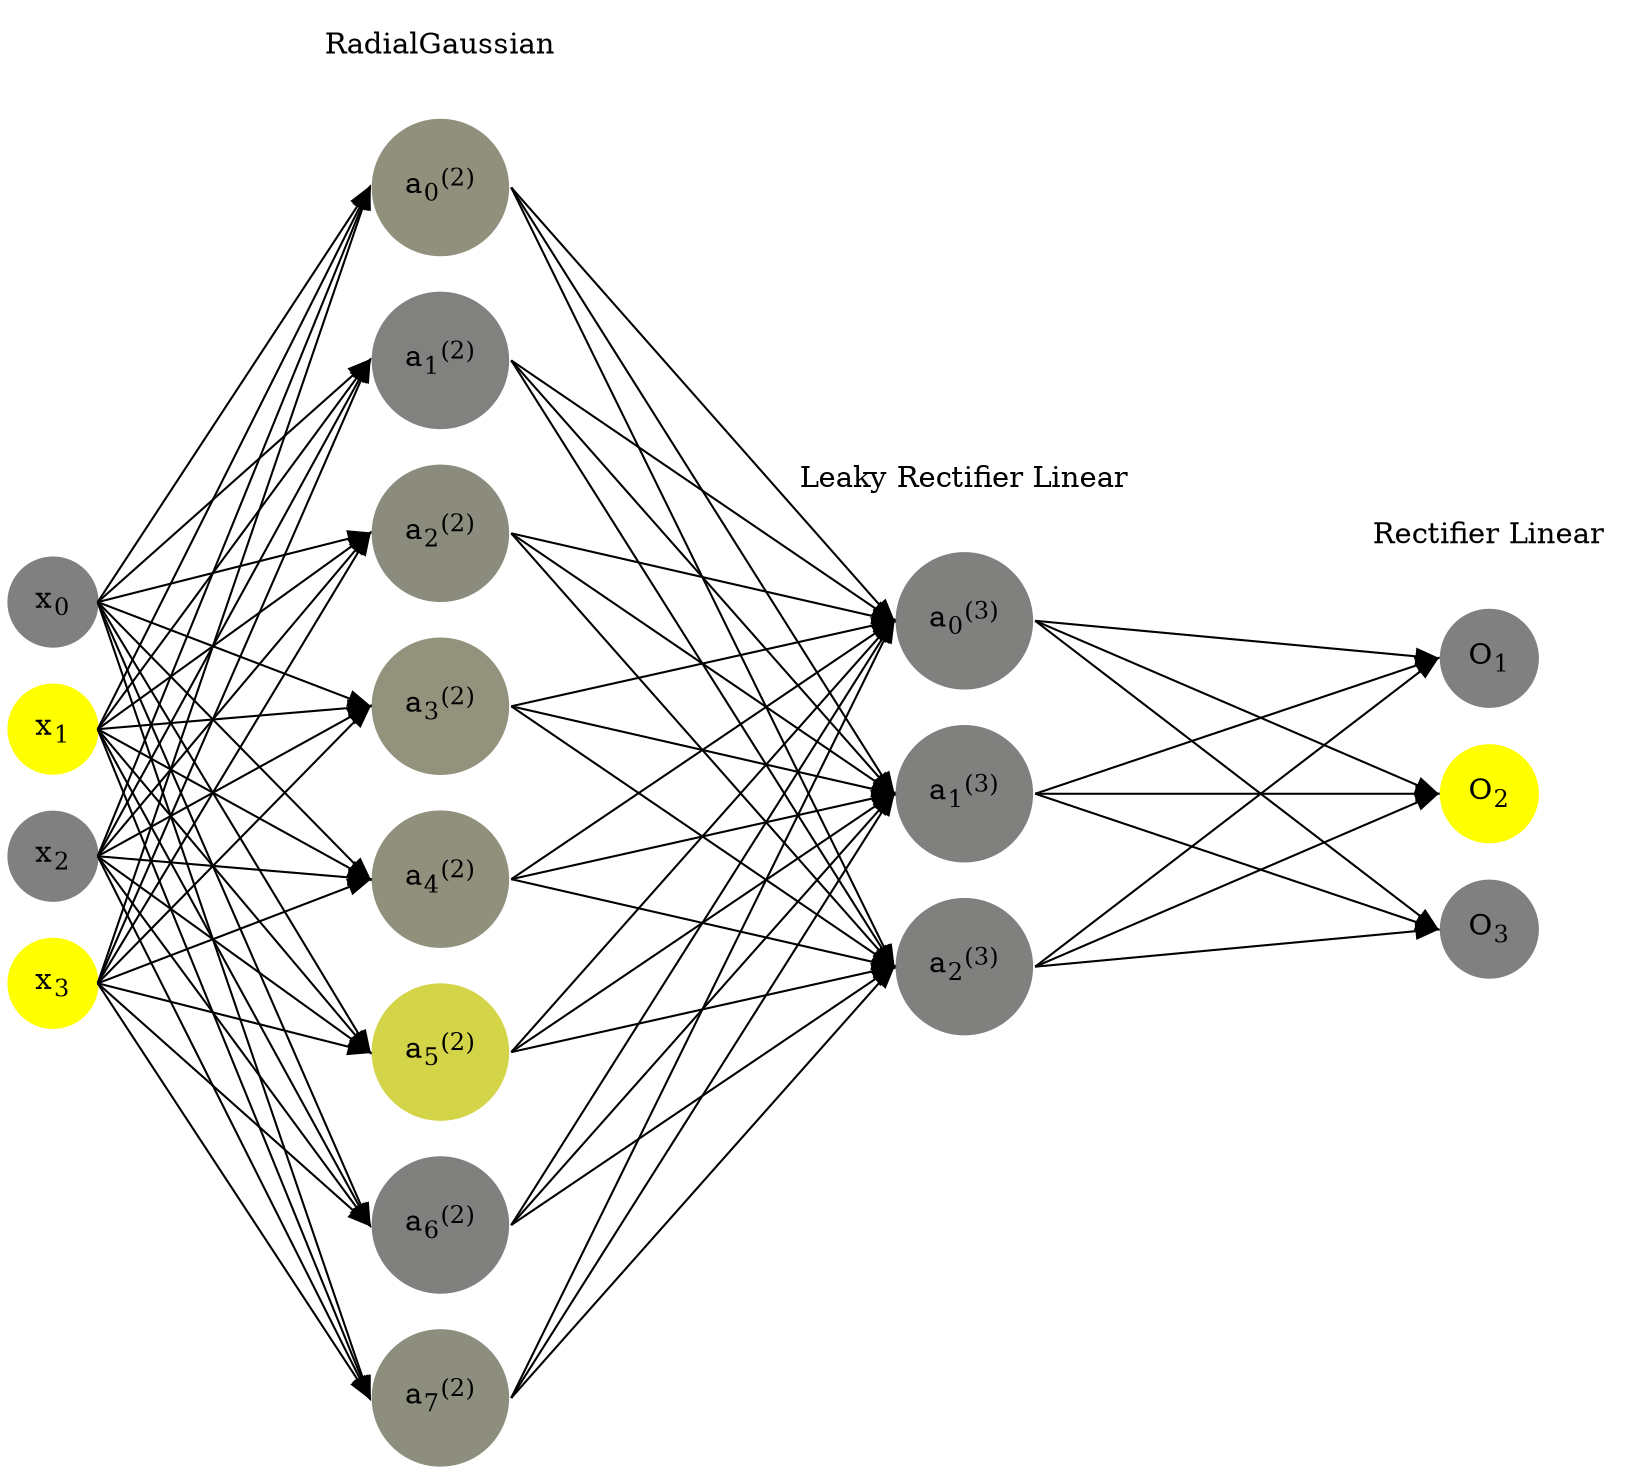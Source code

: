 digraph G {
	rankdir = LR;
	splines=false;
	edge[style=invis];
	ranksep= 1.4;
	{
	node [shape=circle, color="0.1667, 0.0, 0.5", style=filled, fillcolor="0.1667, 0.0, 0.5"];
	x0 [label=<x<sub>0</sub>>];
	}
	{
	node [shape=circle, color="0.1667, 1.0, 1.0", style=filled, fillcolor="0.1667, 1.0, 1.0"];
	x1 [label=<x<sub>1</sub>>];
	}
	{
	node [shape=circle, color="0.1667, 0.0, 0.5", style=filled, fillcolor="0.1667, 0.0, 0.5"];
	x2 [label=<x<sub>2</sub>>];
	}
	{
	node [shape=circle, color="0.1667, 1.0, 1.0", style=filled, fillcolor="0.1667, 1.0, 1.0"];
	x3 [label=<x<sub>3</sub>>];
	}
	{
	node [shape=circle, color="0.1667, 0.130661, 0.565331", style=filled, fillcolor="0.1667, 0.130661, 0.565331"];
	a02 [label=<a<sub>0</sub><sup>(2)</sup>>];
	}
	{
	node [shape=circle, color="0.1667, 0.008539, 0.504270", style=filled, fillcolor="0.1667, 0.008539, 0.504270"];
	a12 [label=<a<sub>1</sub><sup>(2)</sup>>];
	}
	{
	node [shape=circle, color="0.1667, 0.100739, 0.550370", style=filled, fillcolor="0.1667, 0.100739, 0.550370"];
	a22 [label=<a<sub>2</sub><sup>(2)</sup>>];
	}
	{
	node [shape=circle, color="0.1667, 0.147085, 0.573542", style=filled, fillcolor="0.1667, 0.147085, 0.573542"];
	a32 [label=<a<sub>3</sub><sup>(2)</sup>>];
	}
	{
	node [shape=circle, color="0.1667, 0.125105, 0.562552", style=filled, fillcolor="0.1667, 0.125105, 0.562552"];
	a42 [label=<a<sub>4</sub><sup>(2)</sup>>];
	}
	{
	node [shape=circle, color="0.1667, 0.659811, 0.829906", style=filled, fillcolor="0.1667, 0.659811, 0.829906"];
	a52 [label=<a<sub>5</sub><sup>(2)</sup>>];
	}
	{
	node [shape=circle, color="0.1667, 0.005625, 0.502813", style=filled, fillcolor="0.1667, 0.005625, 0.502813"];
	a62 [label=<a<sub>6</sub><sup>(2)</sup>>];
	}
	{
	node [shape=circle, color="0.1667, 0.110724, 0.555362", style=filled, fillcolor="0.1667, 0.110724, 0.555362"];
	a72 [label=<a<sub>7</sub><sup>(2)</sup>>];
	}
	{
	node [shape=circle, color="0.1667, 0.000950, 0.500475", style=filled, fillcolor="0.1667, 0.000950, 0.500475"];
	a03 [label=<a<sub>0</sub><sup>(3)</sup>>];
	}
	{
	node [shape=circle, color="0.1667, 0.000898, 0.500449", style=filled, fillcolor="0.1667, 0.000898, 0.500449"];
	a13 [label=<a<sub>1</sub><sup>(3)</sup>>];
	}
	{
	node [shape=circle, color="0.1667, 0.000534, 0.500267", style=filled, fillcolor="0.1667, 0.000534, 0.500267"];
	a23 [label=<a<sub>2</sub><sup>(3)</sup>>];
	}
	{
	node [shape=circle, color="0.1667, 0.0, 0.5", style=filled, fillcolor="0.1667, 0.0, 0.5"];
	O1 [label=<O<sub>1</sub>>];
	}
	{
	node [shape=circle, color="0.1667, 1.0, 1.0", style=filled, fillcolor="0.1667, 1.0, 1.0"];
	O2 [label=<O<sub>2</sub>>];
	}
	{
	node [shape=circle, color="0.1667, 0.0, 0.5", style=filled, fillcolor="0.1667, 0.0, 0.5"];
	O3 [label=<O<sub>3</sub>>];
	}
	{
	rank=same;
	x0->x1->x2->x3;
	}
	{
	rank=same;
	a02->a12->a22->a32->a42->a52->a62->a72;
	}
	{
	rank=same;
	a03->a13->a23;
	}
	{
	rank=same;
	O1->O2->O3;
	}
	l1 [shape=plaintext,label="RadialGaussian"];
	l1->a02;
	{rank=same; l1;a02};
	l2 [shape=plaintext,label="Leaky Rectifier Linear"];
	l2->a03;
	{rank=same; l2;a03};
	l3 [shape=plaintext,label="Rectifier Linear"];
	l3->O1;
	{rank=same; l3;O1};
edge[style=solid, tailport=e, headport=w];
	{x0;x1;x2;x3} -> {a02;a12;a22;a32;a42;a52;a62;a72};
	{a02;a12;a22;a32;a42;a52;a62;a72} -> {a03;a13;a23};
	{a03;a13;a23} -> {O1,O2,O3};
}